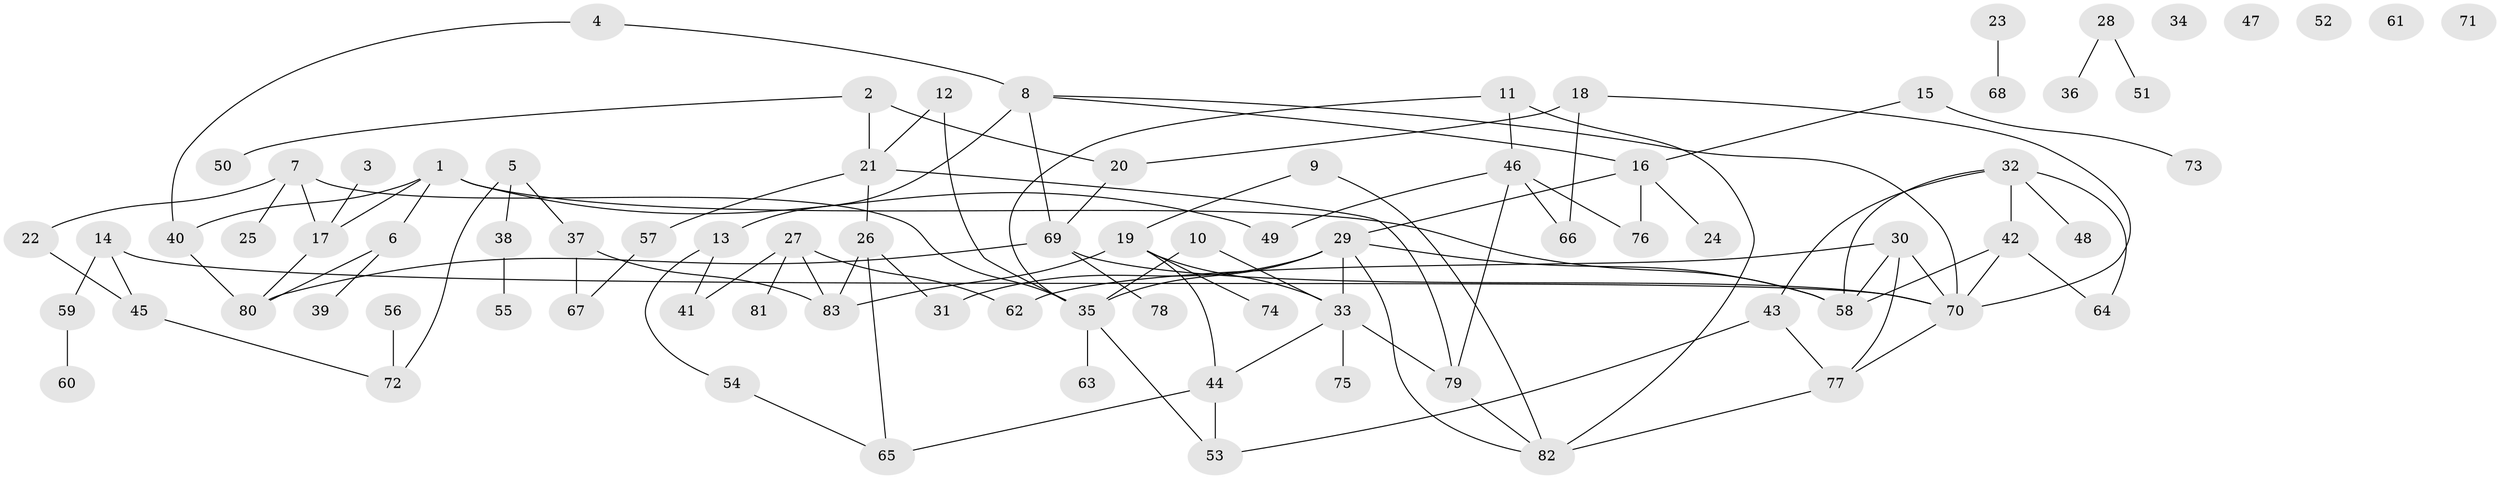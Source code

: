 // coarse degree distribution, {6: 0.06060606060606061, 14: 0.030303030303030304, 3: 0.12121212121212122, 2: 0.18181818181818182, 4: 0.06060606060606061, 5: 0.12121212121212122, 7: 0.030303030303030304, 10: 0.030303030303030304, 0: 0.21212121212121213, 1: 0.15151515151515152}
// Generated by graph-tools (version 1.1) at 2025/16/03/04/25 18:16:27]
// undirected, 83 vertices, 111 edges
graph export_dot {
graph [start="1"]
  node [color=gray90,style=filled];
  1;
  2;
  3;
  4;
  5;
  6;
  7;
  8;
  9;
  10;
  11;
  12;
  13;
  14;
  15;
  16;
  17;
  18;
  19;
  20;
  21;
  22;
  23;
  24;
  25;
  26;
  27;
  28;
  29;
  30;
  31;
  32;
  33;
  34;
  35;
  36;
  37;
  38;
  39;
  40;
  41;
  42;
  43;
  44;
  45;
  46;
  47;
  48;
  49;
  50;
  51;
  52;
  53;
  54;
  55;
  56;
  57;
  58;
  59;
  60;
  61;
  62;
  63;
  64;
  65;
  66;
  67;
  68;
  69;
  70;
  71;
  72;
  73;
  74;
  75;
  76;
  77;
  78;
  79;
  80;
  81;
  82;
  83;
  1 -- 6;
  1 -- 17;
  1 -- 40;
  1 -- 49;
  1 -- 58;
  2 -- 20;
  2 -- 21;
  2 -- 50;
  3 -- 17;
  4 -- 8;
  4 -- 40;
  5 -- 37;
  5 -- 38;
  5 -- 72;
  6 -- 39;
  6 -- 80;
  7 -- 17;
  7 -- 22;
  7 -- 25;
  7 -- 35;
  8 -- 13;
  8 -- 16;
  8 -- 69;
  8 -- 70;
  9 -- 19;
  9 -- 82;
  10 -- 33;
  10 -- 35;
  11 -- 35;
  11 -- 46;
  11 -- 82;
  12 -- 21;
  12 -- 35;
  13 -- 41;
  13 -- 54;
  14 -- 45;
  14 -- 59;
  14 -- 70;
  15 -- 16;
  15 -- 73;
  16 -- 24;
  16 -- 29;
  16 -- 76;
  17 -- 80;
  18 -- 20;
  18 -- 66;
  18 -- 70;
  19 -- 33;
  19 -- 44;
  19 -- 74;
  19 -- 83;
  20 -- 69;
  21 -- 26;
  21 -- 57;
  21 -- 79;
  22 -- 45;
  23 -- 68;
  26 -- 31;
  26 -- 65;
  26 -- 83;
  27 -- 41;
  27 -- 62;
  27 -- 81;
  27 -- 83;
  28 -- 36;
  28 -- 51;
  29 -- 31;
  29 -- 33;
  29 -- 35;
  29 -- 58;
  29 -- 82;
  30 -- 58;
  30 -- 62;
  30 -- 70;
  30 -- 77;
  32 -- 42;
  32 -- 43;
  32 -- 48;
  32 -- 58;
  32 -- 64;
  33 -- 44;
  33 -- 75;
  33 -- 79;
  35 -- 53;
  35 -- 63;
  37 -- 67;
  37 -- 83;
  38 -- 55;
  40 -- 80;
  42 -- 58;
  42 -- 64;
  42 -- 70;
  43 -- 53;
  43 -- 77;
  44 -- 53;
  44 -- 65;
  45 -- 72;
  46 -- 49;
  46 -- 66;
  46 -- 76;
  46 -- 79;
  54 -- 65;
  56 -- 72;
  57 -- 67;
  59 -- 60;
  69 -- 70;
  69 -- 78;
  69 -- 80;
  70 -- 77;
  77 -- 82;
  79 -- 82;
}

